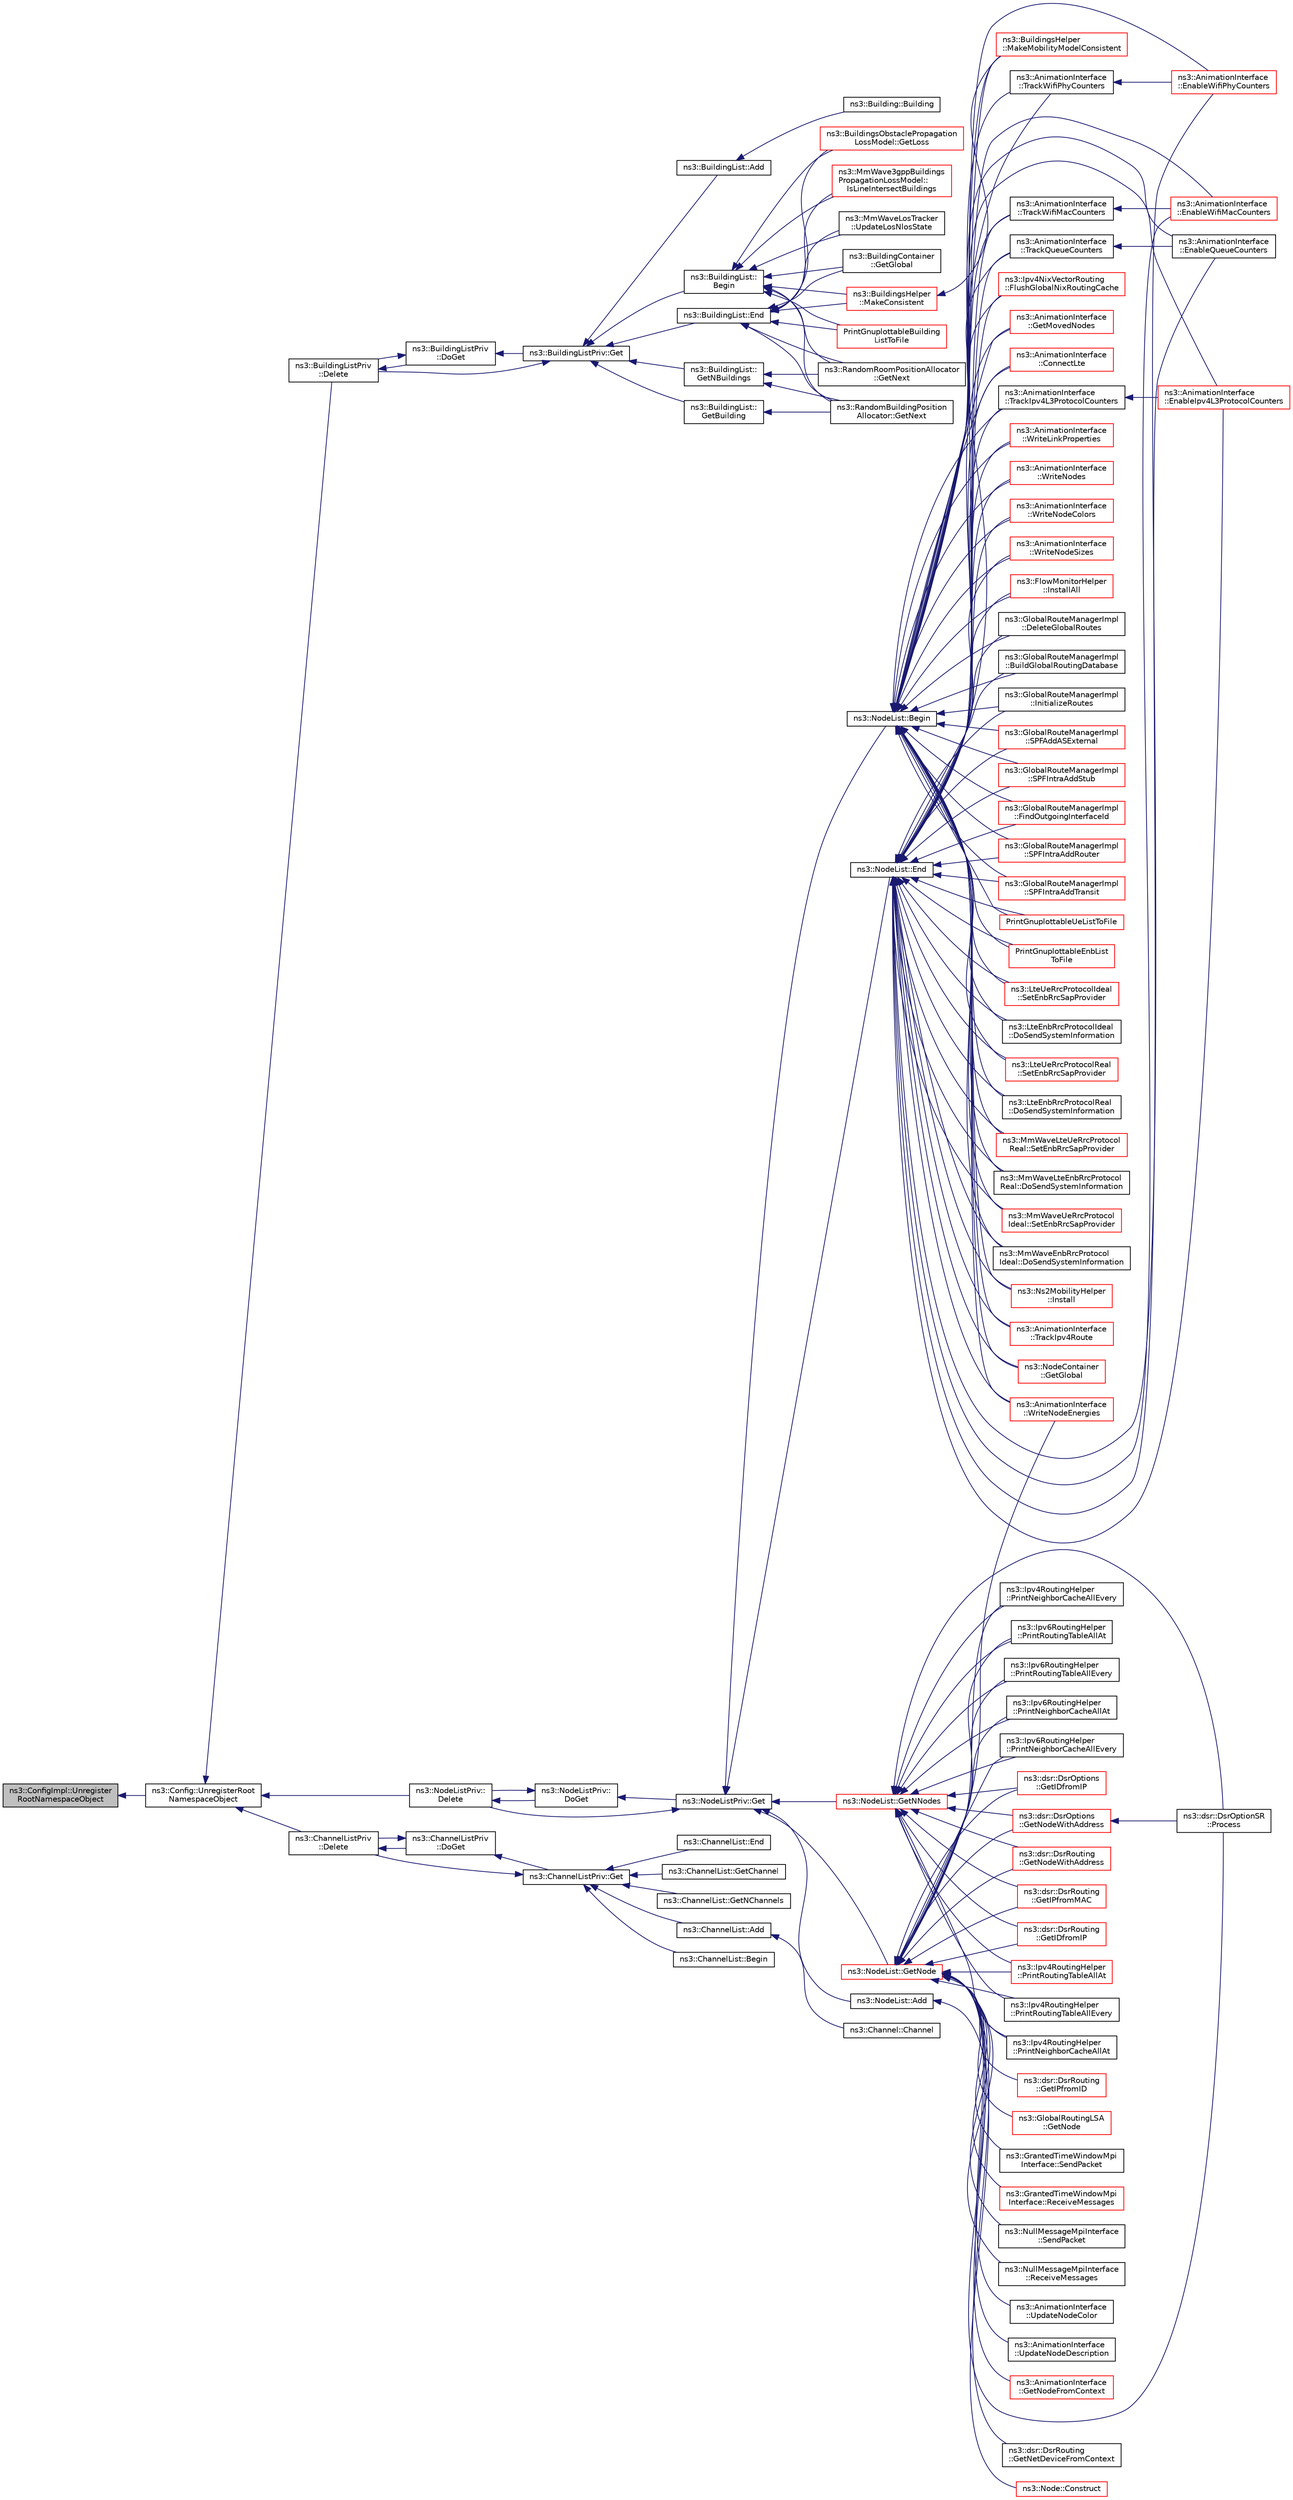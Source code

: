 digraph "ns3::ConfigImpl::UnregisterRootNamespaceObject"
{
  edge [fontname="Helvetica",fontsize="10",labelfontname="Helvetica",labelfontsize="10"];
  node [fontname="Helvetica",fontsize="10",shape=record];
  rankdir="LR";
  Node1 [label="ns3::ConfigImpl::Unregister\lRootNamespaceObject",height=0.2,width=0.4,color="black", fillcolor="grey75", style="filled", fontcolor="black"];
  Node1 -> Node2 [dir="back",color="midnightblue",fontsize="10",style="solid"];
  Node2 [label="ns3::Config::UnregisterRoot\lNamespaceObject",height=0.2,width=0.4,color="black", fillcolor="white", style="filled",URL="$d1/d44/group__config.html#gac04cd4b31e97845ee008d101218e66b1"];
  Node2 -> Node3 [dir="back",color="midnightblue",fontsize="10",style="solid"];
  Node3 [label="ns3::BuildingListPriv\l::Delete",height=0.2,width=0.4,color="black", fillcolor="white", style="filled",URL="$db/d61/classns3_1_1BuildingListPriv.html#a591d74fa815a289835c12998bd932dc9"];
  Node3 -> Node4 [dir="back",color="midnightblue",fontsize="10",style="solid"];
  Node4 [label="ns3::BuildingListPriv\l::DoGet",height=0.2,width=0.4,color="black", fillcolor="white", style="filled",URL="$db/d61/classns3_1_1BuildingListPriv.html#a2cccdb7a1c13f0afc0809e1ea2bcbfeb"];
  Node4 -> Node5 [dir="back",color="midnightblue",fontsize="10",style="solid"];
  Node5 [label="ns3::BuildingListPriv::Get",height=0.2,width=0.4,color="black", fillcolor="white", style="filled",URL="$db/d61/classns3_1_1BuildingListPriv.html#aab33058ff56f83a387161cd50839227d"];
  Node5 -> Node3 [dir="back",color="midnightblue",fontsize="10",style="solid"];
  Node5 -> Node6 [dir="back",color="midnightblue",fontsize="10",style="solid"];
  Node6 [label="ns3::BuildingList::Add",height=0.2,width=0.4,color="black", fillcolor="white", style="filled",URL="$d6/d28/classns3_1_1BuildingList.html#a742f48290b35f9979c8d4d3dc9717948"];
  Node6 -> Node7 [dir="back",color="midnightblue",fontsize="10",style="solid"];
  Node7 [label="ns3::Building::Building",height=0.2,width=0.4,color="black", fillcolor="white", style="filled",URL="$d3/d67/classns3_1_1Building.html#a084396234ba491e17b34896481101cd9"];
  Node5 -> Node8 [dir="back",color="midnightblue",fontsize="10",style="solid"];
  Node8 [label="ns3::BuildingList::\lBegin",height=0.2,width=0.4,color="black", fillcolor="white", style="filled",URL="$d6/d28/classns3_1_1BuildingList.html#adbb122872e11541e930f0a3afa70a479"];
  Node8 -> Node9 [dir="back",color="midnightblue",fontsize="10",style="solid"];
  Node9 [label="ns3::BuildingContainer\l::GetGlobal",height=0.2,width=0.4,color="black", fillcolor="white", style="filled",URL="$d9/d61/classns3_1_1BuildingContainer.html#aeb981db901ebe02e4924de538191f09c",tooltip="Create a BuildingContainer that contains a list of all buildings stored in the ns3::BuildingList. "];
  Node8 -> Node10 [dir="back",color="midnightblue",fontsize="10",style="solid"];
  Node10 [label="ns3::RandomBuildingPosition\lAllocator::GetNext",height=0.2,width=0.4,color="black", fillcolor="white", style="filled",URL="$de/d30/classns3_1_1RandomBuildingPositionAllocator.html#af69e84fdb3d52246f61228ab4b9ac391"];
  Node8 -> Node11 [dir="back",color="midnightblue",fontsize="10",style="solid"];
  Node11 [label="ns3::RandomRoomPositionAllocator\l::GetNext",height=0.2,width=0.4,color="black", fillcolor="white", style="filled",URL="$dd/d26/classns3_1_1RandomRoomPositionAllocator.html#a01f64780cc703025e55f1cc451e2441c"];
  Node8 -> Node12 [dir="back",color="midnightblue",fontsize="10",style="solid"];
  Node12 [label="ns3::BuildingsHelper\l::MakeConsistent",height=0.2,width=0.4,color="red", fillcolor="white", style="filled",URL="$d6/d04/classns3_1_1BuildingsHelper.html#a355b3ae0c0f772746e66fb712c0bc0b0"];
  Node12 -> Node13 [dir="back",color="midnightblue",fontsize="10",style="solid"];
  Node13 [label="ns3::BuildingsHelper\l::MakeMobilityModelConsistent",height=0.2,width=0.4,color="red", fillcolor="white", style="filled",URL="$d6/d04/classns3_1_1BuildingsHelper.html#a1ba0e6a41145c830b79105bef420b883"];
  Node8 -> Node14 [dir="back",color="midnightblue",fontsize="10",style="solid"];
  Node14 [label="PrintGnuplottableBuilding\lListToFile",height=0.2,width=0.4,color="red", fillcolor="white", style="filled",URL="$d5/d1b/mc-twoenbs_8cc.html#aa3ac76c624e240e8ea6e415ff2289b4b"];
  Node8 -> Node15 [dir="back",color="midnightblue",fontsize="10",style="solid"];
  Node15 [label="ns3::BuildingsObstaclePropagation\lLossModel::GetLoss",height=0.2,width=0.4,color="red", fillcolor="white", style="filled",URL="$db/d0d/classns3_1_1BuildingsObstaclePropagationLossModel.html#aeb4896558411b94c66c1070dd800b1e1"];
  Node8 -> Node16 [dir="back",color="midnightblue",fontsize="10",style="solid"];
  Node16 [label="ns3::MmWave3gppBuildings\lPropagationLossModel::\lIsLineIntersectBuildings",height=0.2,width=0.4,color="red", fillcolor="white", style="filled",URL="$d6/d89/classns3_1_1MmWave3gppBuildingsPropagationLossModel.html#a6bda988e9a066c968bb391ef158c7ed0"];
  Node8 -> Node17 [dir="back",color="midnightblue",fontsize="10",style="solid"];
  Node17 [label="ns3::MmWaveLosTracker\l::UpdateLosNlosState",height=0.2,width=0.4,color="black", fillcolor="white", style="filled",URL="$d6/d4e/classns3_1_1MmWaveLosTracker.html#ab7da930a74b9fbe3c972724bccd77616"];
  Node5 -> Node18 [dir="back",color="midnightblue",fontsize="10",style="solid"];
  Node18 [label="ns3::BuildingList::End",height=0.2,width=0.4,color="black", fillcolor="white", style="filled",URL="$d6/d28/classns3_1_1BuildingList.html#abc6b941dbb194efb9f00352cc6b3db65"];
  Node18 -> Node9 [dir="back",color="midnightblue",fontsize="10",style="solid"];
  Node18 -> Node10 [dir="back",color="midnightblue",fontsize="10",style="solid"];
  Node18 -> Node11 [dir="back",color="midnightblue",fontsize="10",style="solid"];
  Node18 -> Node12 [dir="back",color="midnightblue",fontsize="10",style="solid"];
  Node18 -> Node14 [dir="back",color="midnightblue",fontsize="10",style="solid"];
  Node18 -> Node15 [dir="back",color="midnightblue",fontsize="10",style="solid"];
  Node18 -> Node16 [dir="back",color="midnightblue",fontsize="10",style="solid"];
  Node18 -> Node17 [dir="back",color="midnightblue",fontsize="10",style="solid"];
  Node5 -> Node19 [dir="back",color="midnightblue",fontsize="10",style="solid"];
  Node19 [label="ns3::BuildingList::\lGetBuilding",height=0.2,width=0.4,color="black", fillcolor="white", style="filled",URL="$d6/d28/classns3_1_1BuildingList.html#a206588dcc04671d3607381622233d0e0"];
  Node19 -> Node10 [dir="back",color="midnightblue",fontsize="10",style="solid"];
  Node5 -> Node20 [dir="back",color="midnightblue",fontsize="10",style="solid"];
  Node20 [label="ns3::BuildingList::\lGetNBuildings",height=0.2,width=0.4,color="black", fillcolor="white", style="filled",URL="$d6/d28/classns3_1_1BuildingList.html#a80e3d43b64f35c4f98ecfcef9a5d9a9c"];
  Node20 -> Node10 [dir="back",color="midnightblue",fontsize="10",style="solid"];
  Node20 -> Node11 [dir="back",color="midnightblue",fontsize="10",style="solid"];
  Node4 -> Node3 [dir="back",color="midnightblue",fontsize="10",style="solid"];
  Node2 -> Node21 [dir="back",color="midnightblue",fontsize="10",style="solid"];
  Node21 [label="ns3::ChannelListPriv\l::Delete",height=0.2,width=0.4,color="black", fillcolor="white", style="filled",URL="$da/d17/classns3_1_1ChannelListPriv.html#abf75496312beaf8b6377298039ca4289",tooltip="Delete the channel list object. "];
  Node21 -> Node22 [dir="back",color="midnightblue",fontsize="10",style="solid"];
  Node22 [label="ns3::ChannelListPriv\l::DoGet",height=0.2,width=0.4,color="black", fillcolor="white", style="filled",URL="$da/d17/classns3_1_1ChannelListPriv.html#a6d9402b5e600c291fd63d5c03122406e",tooltip="Get the channel list object. "];
  Node22 -> Node23 [dir="back",color="midnightblue",fontsize="10",style="solid"];
  Node23 [label="ns3::ChannelListPriv::Get",height=0.2,width=0.4,color="black", fillcolor="white", style="filled",URL="$da/d17/classns3_1_1ChannelListPriv.html#a4b98fc1ca31ce32a8dee4cc5937d856a",tooltip="Get the channel list object. "];
  Node23 -> Node21 [dir="back",color="midnightblue",fontsize="10",style="solid"];
  Node23 -> Node24 [dir="back",color="midnightblue",fontsize="10",style="solid"];
  Node24 [label="ns3::ChannelList::Add",height=0.2,width=0.4,color="black", fillcolor="white", style="filled",URL="$d6/db4/classns3_1_1ChannelList.html#a30bd29e7ecc159bc3a615402726e72ed"];
  Node24 -> Node25 [dir="back",color="midnightblue",fontsize="10",style="solid"];
  Node25 [label="ns3::Channel::Channel",height=0.2,width=0.4,color="black", fillcolor="white", style="filled",URL="$d4/d67/classns3_1_1Channel.html#a52285184d570dde461e3a03529f96bdc"];
  Node23 -> Node26 [dir="back",color="midnightblue",fontsize="10",style="solid"];
  Node26 [label="ns3::ChannelList::Begin",height=0.2,width=0.4,color="black", fillcolor="white", style="filled",URL="$d6/db4/classns3_1_1ChannelList.html#a0fd6970028d46e4b7259763411f761b4"];
  Node23 -> Node27 [dir="back",color="midnightblue",fontsize="10",style="solid"];
  Node27 [label="ns3::ChannelList::End",height=0.2,width=0.4,color="black", fillcolor="white", style="filled",URL="$d6/db4/classns3_1_1ChannelList.html#a2d999ce2d7a01e5c1470c852630e3cee"];
  Node23 -> Node28 [dir="back",color="midnightblue",fontsize="10",style="solid"];
  Node28 [label="ns3::ChannelList::GetChannel",height=0.2,width=0.4,color="black", fillcolor="white", style="filled",URL="$d6/db4/classns3_1_1ChannelList.html#a1c66c473f6e9d2fd15d9b21c6ab6e371"];
  Node23 -> Node29 [dir="back",color="midnightblue",fontsize="10",style="solid"];
  Node29 [label="ns3::ChannelList::GetNChannels",height=0.2,width=0.4,color="black", fillcolor="white", style="filled",URL="$d6/db4/classns3_1_1ChannelList.html#aa37022f9f0ae5ca784f6fc43a6fdbc49"];
  Node22 -> Node21 [dir="back",color="midnightblue",fontsize="10",style="solid"];
  Node2 -> Node30 [dir="back",color="midnightblue",fontsize="10",style="solid"];
  Node30 [label="ns3::NodeListPriv::\lDelete",height=0.2,width=0.4,color="black", fillcolor="white", style="filled",URL="$d4/d49/classns3_1_1NodeListPriv.html#a74f1811844a3891e71d8d9adbe81c33e",tooltip="Delete the nodes list object. "];
  Node30 -> Node31 [dir="back",color="midnightblue",fontsize="10",style="solid"];
  Node31 [label="ns3::NodeListPriv::\lDoGet",height=0.2,width=0.4,color="black", fillcolor="white", style="filled",URL="$d4/d49/classns3_1_1NodeListPriv.html#a6f0222de939567a488905f1c6876c4ca",tooltip="Get the node list object. "];
  Node31 -> Node32 [dir="back",color="midnightblue",fontsize="10",style="solid"];
  Node32 [label="ns3::NodeListPriv::Get",height=0.2,width=0.4,color="black", fillcolor="white", style="filled",URL="$d4/d49/classns3_1_1NodeListPriv.html#a746ce1482b3c1cf31d5a50cd55cffa92",tooltip="Get the node list object. "];
  Node32 -> Node30 [dir="back",color="midnightblue",fontsize="10",style="solid"];
  Node32 -> Node33 [dir="back",color="midnightblue",fontsize="10",style="solid"];
  Node33 [label="ns3::NodeList::Add",height=0.2,width=0.4,color="black", fillcolor="white", style="filled",URL="$d0/dd8/classns3_1_1NodeList.html#a92f9b44065e4f643bf8071a30ccddff6"];
  Node33 -> Node34 [dir="back",color="midnightblue",fontsize="10",style="solid"];
  Node34 [label="ns3::Node::Construct",height=0.2,width=0.4,color="red", fillcolor="white", style="filled",URL="$dd/ded/classns3_1_1Node.html#a42d5825649aeb147d7e5e49067b4bcb7",tooltip="Finish node&#39;s construction by setting the correct node ID. "];
  Node32 -> Node35 [dir="back",color="midnightblue",fontsize="10",style="solid"];
  Node35 [label="ns3::NodeList::Begin",height=0.2,width=0.4,color="black", fillcolor="white", style="filled",URL="$d0/dd8/classns3_1_1NodeList.html#a93d2211831f5cb71d1dbb721e2721d7f"];
  Node35 -> Node13 [dir="back",color="midnightblue",fontsize="10",style="solid"];
  Node35 -> Node36 [dir="back",color="midnightblue",fontsize="10",style="solid"];
  Node36 [label="ns3::FlowMonitorHelper\l::InstallAll",height=0.2,width=0.4,color="red", fillcolor="white", style="filled",URL="$d5/d2d/classns3_1_1FlowMonitorHelper.html#a722b383a10c5a959576f3bfee8d4374f",tooltip="Enable flow monitoring on all nodes. "];
  Node35 -> Node37 [dir="back",color="midnightblue",fontsize="10",style="solid"];
  Node37 [label="ns3::GlobalRouteManagerImpl\l::DeleteGlobalRoutes",height=0.2,width=0.4,color="black", fillcolor="white", style="filled",URL="$d5/dab/classns3_1_1GlobalRouteManagerImpl.html#a74aa2a4b5dc2015b6424cb307fcc2d1a",tooltip="Delete all static routes on all nodes that have a GlobalRouterInterface. "];
  Node35 -> Node38 [dir="back",color="midnightblue",fontsize="10",style="solid"];
  Node38 [label="ns3::GlobalRouteManagerImpl\l::BuildGlobalRoutingDatabase",height=0.2,width=0.4,color="black", fillcolor="white", style="filled",URL="$d5/dab/classns3_1_1GlobalRouteManagerImpl.html#a4354ed5c5b4b26f9593991e9254a1370",tooltip="Build the routing database by gathering Link State Advertisements from each node exporting a GlobalRo..."];
  Node35 -> Node39 [dir="back",color="midnightblue",fontsize="10",style="solid"];
  Node39 [label="ns3::GlobalRouteManagerImpl\l::InitializeRoutes",height=0.2,width=0.4,color="black", fillcolor="white", style="filled",URL="$d5/dab/classns3_1_1GlobalRouteManagerImpl.html#a25f57b2c41927c1a3f0bbba596accb6b",tooltip="Compute routes using a Dijkstra SPF computation and populate per-node forwarding tables. "];
  Node35 -> Node40 [dir="back",color="midnightblue",fontsize="10",style="solid"];
  Node40 [label="ns3::GlobalRouteManagerImpl\l::SPFAddASExternal",height=0.2,width=0.4,color="red", fillcolor="white", style="filled",URL="$d5/dab/classns3_1_1GlobalRouteManagerImpl.html#a0ccd93a5b90948571d2b762d4219c65d",tooltip="Add an external route to the routing tables. "];
  Node35 -> Node41 [dir="back",color="midnightblue",fontsize="10",style="solid"];
  Node41 [label="ns3::GlobalRouteManagerImpl\l::SPFIntraAddStub",height=0.2,width=0.4,color="red", fillcolor="white", style="filled",URL="$d5/dab/classns3_1_1GlobalRouteManagerImpl.html#ac939f5c304a02470c566b99699db402c",tooltip="Add a stub to the routing tables. "];
  Node35 -> Node42 [dir="back",color="midnightblue",fontsize="10",style="solid"];
  Node42 [label="ns3::GlobalRouteManagerImpl\l::FindOutgoingInterfaceId",height=0.2,width=0.4,color="red", fillcolor="white", style="filled",URL="$d5/dab/classns3_1_1GlobalRouteManagerImpl.html#a55b3c7bf042d95de52cf56cc6699dc9a",tooltip="Return the interface number corresponding to a given IP address and mask. "];
  Node35 -> Node43 [dir="back",color="midnightblue",fontsize="10",style="solid"];
  Node43 [label="ns3::GlobalRouteManagerImpl\l::SPFIntraAddRouter",height=0.2,width=0.4,color="red", fillcolor="white", style="filled",URL="$d5/dab/classns3_1_1GlobalRouteManagerImpl.html#adc0725b441a01d02bc4db842771a36d5",tooltip="Add a host route to the routing tables. "];
  Node35 -> Node44 [dir="back",color="midnightblue",fontsize="10",style="solid"];
  Node44 [label="ns3::GlobalRouteManagerImpl\l::SPFIntraAddTransit",height=0.2,width=0.4,color="red", fillcolor="white", style="filled",URL="$d5/dab/classns3_1_1GlobalRouteManagerImpl.html#aaafd698f94e453e3fe41f08bd62867be",tooltip="Add a transit to the routing tables. "];
  Node35 -> Node45 [dir="back",color="midnightblue",fontsize="10",style="solid"];
  Node45 [label="PrintGnuplottableUeListToFile",height=0.2,width=0.4,color="red", fillcolor="white", style="filled",URL="$d9/d7b/lena-distributed-ffr_8cc.html#ad818a3dd4c090b8ecaba926e5272c409"];
  Node35 -> Node46 [dir="back",color="midnightblue",fontsize="10",style="solid"];
  Node46 [label="PrintGnuplottableEnbList\lToFile",height=0.2,width=0.4,color="red", fillcolor="white", style="filled",URL="$d9/d7b/lena-distributed-ffr_8cc.html#a7e3aa5272ba032faa7717e0f3ba2f73d"];
  Node35 -> Node47 [dir="back",color="midnightblue",fontsize="10",style="solid"];
  Node47 [label="ns3::LteUeRrcProtocolIdeal\l::SetEnbRrcSapProvider",height=0.2,width=0.4,color="red", fillcolor="white", style="filled",URL="$de/dc6/classns3_1_1LteUeRrcProtocolIdeal.html#a86373f892a016ce3ea48859450e5bdd9"];
  Node35 -> Node48 [dir="back",color="midnightblue",fontsize="10",style="solid"];
  Node48 [label="ns3::LteEnbRrcProtocolIdeal\l::DoSendSystemInformation",height=0.2,width=0.4,color="black", fillcolor="white", style="filled",URL="$d4/d63/classns3_1_1LteEnbRrcProtocolIdeal.html#ae0152051aabf49a2f42ba5c5a651a2a5"];
  Node35 -> Node49 [dir="back",color="midnightblue",fontsize="10",style="solid"];
  Node49 [label="ns3::LteUeRrcProtocolReal\l::SetEnbRrcSapProvider",height=0.2,width=0.4,color="red", fillcolor="white", style="filled",URL="$df/d48/classns3_1_1LteUeRrcProtocolReal.html#a332253a9f192cd34ed5e8840ce84e474"];
  Node35 -> Node50 [dir="back",color="midnightblue",fontsize="10",style="solid"];
  Node50 [label="ns3::LteEnbRrcProtocolReal\l::DoSendSystemInformation",height=0.2,width=0.4,color="black", fillcolor="white", style="filled",URL="$d0/d88/classns3_1_1LteEnbRrcProtocolReal.html#a7e03d04b3442cee4c3debfbb3f8b6e74"];
  Node35 -> Node51 [dir="back",color="midnightblue",fontsize="10",style="solid"];
  Node51 [label="ns3::MmWaveLteUeRrcProtocol\lReal::SetEnbRrcSapProvider",height=0.2,width=0.4,color="red", fillcolor="white", style="filled",URL="$df/d69/classns3_1_1MmWaveLteUeRrcProtocolReal.html#adbb0955b254fae63826a9f90c8dc2113"];
  Node35 -> Node52 [dir="back",color="midnightblue",fontsize="10",style="solid"];
  Node52 [label="ns3::MmWaveLteEnbRrcProtocol\lReal::DoSendSystemInformation",height=0.2,width=0.4,color="black", fillcolor="white", style="filled",URL="$dd/dda/classns3_1_1MmWaveLteEnbRrcProtocolReal.html#a9ab6593e094fbacc948e933c1ae5d20a"];
  Node35 -> Node53 [dir="back",color="midnightblue",fontsize="10",style="solid"];
  Node53 [label="ns3::MmWaveUeRrcProtocol\lIdeal::SetEnbRrcSapProvider",height=0.2,width=0.4,color="red", fillcolor="white", style="filled",URL="$d3/d0f/classns3_1_1MmWaveUeRrcProtocolIdeal.html#adff64b34a950c009747c19c5510700bf"];
  Node35 -> Node54 [dir="back",color="midnightblue",fontsize="10",style="solid"];
  Node54 [label="ns3::MmWaveEnbRrcProtocol\lIdeal::DoSendSystemInformation",height=0.2,width=0.4,color="black", fillcolor="white", style="filled",URL="$d1/d90/classns3_1_1MmWaveEnbRrcProtocolIdeal.html#ace31b251b4e6641dad8e995e2b38e3fe"];
  Node35 -> Node55 [dir="back",color="midnightblue",fontsize="10",style="solid"];
  Node55 [label="ns3::Ns2MobilityHelper\l::Install",height=0.2,width=0.4,color="red", fillcolor="white", style="filled",URL="$d1/d5b/classns3_1_1Ns2MobilityHelper.html#ae54f17492e3efd54ff7501566fc6e9cf"];
  Node35 -> Node56 [dir="back",color="midnightblue",fontsize="10",style="solid"];
  Node56 [label="ns3::AnimationInterface\l::EnableWifiPhyCounters",height=0.2,width=0.4,color="red", fillcolor="white", style="filled",URL="$d6/d1a/classns3_1_1AnimationInterface.html#a9e0e3d4c754d00f9f2030a35a664ee26",tooltip="Enable tracking of Wifi Phy Counters such as TxDrop, RxDrop. "];
  Node35 -> Node57 [dir="back",color="midnightblue",fontsize="10",style="solid"];
  Node57 [label="ns3::AnimationInterface\l::EnableWifiMacCounters",height=0.2,width=0.4,color="red", fillcolor="white", style="filled",URL="$d6/d1a/classns3_1_1AnimationInterface.html#aa3c65722df896f7ebd0543bbe8d8be4b",tooltip="Enable tracking of Wifi Mac Counters such as Tx, TxDrop, Rx, RxDrop. "];
  Node35 -> Node58 [dir="back",color="midnightblue",fontsize="10",style="solid"];
  Node58 [label="ns3::AnimationInterface\l::EnableQueueCounters",height=0.2,width=0.4,color="black", fillcolor="white", style="filled",URL="$d6/d1a/classns3_1_1AnimationInterface.html#ae521d5b7b73a3dbc990d8660a2f978a9",tooltip="Enable tracking of Queue Counters such as Enqueue, Dequeue, Queue Drops. "];
  Node35 -> Node59 [dir="back",color="midnightblue",fontsize="10",style="solid"];
  Node59 [label="ns3::AnimationInterface\l::EnableIpv4L3ProtocolCounters",height=0.2,width=0.4,color="red", fillcolor="white", style="filled",URL="$d6/d1a/classns3_1_1AnimationInterface.html#a4c348971ef3ec69828cf81ecb6dea2c4",tooltip="Enable tracking of Ipv4 L3 Protocol Counters such as Tx, Rx, Drop. "];
  Node35 -> Node60 [dir="back",color="midnightblue",fontsize="10",style="solid"];
  Node60 [label="ns3::AnimationInterface\l::GetMovedNodes",height=0.2,width=0.4,color="red", fillcolor="white", style="filled",URL="$d6/d1a/classns3_1_1AnimationInterface.html#a8300c09c59cb4030840a9b1dc683cdc3"];
  Node35 -> Node61 [dir="back",color="midnightblue",fontsize="10",style="solid"];
  Node61 [label="ns3::AnimationInterface\l::ConnectLte",height=0.2,width=0.4,color="red", fillcolor="white", style="filled",URL="$d6/d1a/classns3_1_1AnimationInterface.html#a921e35bb00b2d0032dde4147bd2a200e",tooltip="Connect LTE function. "];
  Node35 -> Node62 [dir="back",color="midnightblue",fontsize="10",style="solid"];
  Node62 [label="ns3::AnimationInterface\l::WriteLinkProperties",height=0.2,width=0.4,color="red", fillcolor="white", style="filled",URL="$d6/d1a/classns3_1_1AnimationInterface.html#a458296bfceb6bd8b53b4c9bf38b5fdc7",tooltip="Write link properties function. "];
  Node35 -> Node63 [dir="back",color="midnightblue",fontsize="10",style="solid"];
  Node63 [label="ns3::AnimationInterface\l::WriteNodes",height=0.2,width=0.4,color="red", fillcolor="white", style="filled",URL="$d6/d1a/classns3_1_1AnimationInterface.html#abf98081f1a5ff14401187b5e135aa6a9",tooltip="Write nodes function. "];
  Node35 -> Node64 [dir="back",color="midnightblue",fontsize="10",style="solid"];
  Node64 [label="ns3::AnimationInterface\l::WriteNodeColors",height=0.2,width=0.4,color="red", fillcolor="white", style="filled",URL="$d6/d1a/classns3_1_1AnimationInterface.html#ac5c5f326ca346e340a0a3e9ec50d94ee",tooltip="Write node colors function. "];
  Node35 -> Node65 [dir="back",color="midnightblue",fontsize="10",style="solid"];
  Node65 [label="ns3::AnimationInterface\l::WriteNodeSizes",height=0.2,width=0.4,color="red", fillcolor="white", style="filled",URL="$d6/d1a/classns3_1_1AnimationInterface.html#a085198bcb57441ab8d46790e5dccf2e3",tooltip="Write node sizes function. "];
  Node35 -> Node66 [dir="back",color="midnightblue",fontsize="10",style="solid"];
  Node66 [label="ns3::AnimationInterface\l::WriteNodeEnergies",height=0.2,width=0.4,color="red", fillcolor="white", style="filled",URL="$d6/d1a/classns3_1_1AnimationInterface.html#a8a7475d05d49943291911223cc4d4276",tooltip="Write node energies function. "];
  Node35 -> Node67 [dir="back",color="midnightblue",fontsize="10",style="solid"];
  Node67 [label="ns3::AnimationInterface\l::TrackQueueCounters",height=0.2,width=0.4,color="black", fillcolor="white", style="filled",URL="$d6/d1a/classns3_1_1AnimationInterface.html#a0a01b75b4ad3aa055bf877a4c0cf8262",tooltip="Track queue counters function. "];
  Node67 -> Node58 [dir="back",color="midnightblue",fontsize="10",style="solid"];
  Node35 -> Node68 [dir="back",color="midnightblue",fontsize="10",style="solid"];
  Node68 [label="ns3::AnimationInterface\l::TrackWifiMacCounters",height=0.2,width=0.4,color="black", fillcolor="white", style="filled",URL="$d6/d1a/classns3_1_1AnimationInterface.html#ad9f148d5ae0c5e95fdafe3f853f7d585",tooltip="Track wifi MAC counters function. "];
  Node68 -> Node57 [dir="back",color="midnightblue",fontsize="10",style="solid"];
  Node35 -> Node69 [dir="back",color="midnightblue",fontsize="10",style="solid"];
  Node69 [label="ns3::AnimationInterface\l::TrackWifiPhyCounters",height=0.2,width=0.4,color="black", fillcolor="white", style="filled",URL="$d6/d1a/classns3_1_1AnimationInterface.html#a5305dd33917a4c394b1c44ab5ae41bc9",tooltip="Track wifi phy counters function. "];
  Node69 -> Node56 [dir="back",color="midnightblue",fontsize="10",style="solid"];
  Node35 -> Node70 [dir="back",color="midnightblue",fontsize="10",style="solid"];
  Node70 [label="ns3::AnimationInterface\l::TrackIpv4L3ProtocolCounters",height=0.2,width=0.4,color="black", fillcolor="white", style="filled",URL="$d6/d1a/classns3_1_1AnimationInterface.html#aec7103d50811eae3919df131fa2afab2",tooltip="Track IPv4 L3 protocol counters function. "];
  Node70 -> Node59 [dir="back",color="midnightblue",fontsize="10",style="solid"];
  Node35 -> Node71 [dir="back",color="midnightblue",fontsize="10",style="solid"];
  Node71 [label="ns3::AnimationInterface\l::TrackIpv4Route",height=0.2,width=0.4,color="red", fillcolor="white", style="filled",URL="$d6/d1a/classns3_1_1AnimationInterface.html#a9af10e9e963b8bcd3eae43d63025dac0",tooltip="Track IPv4 router function. "];
  Node35 -> Node72 [dir="back",color="midnightblue",fontsize="10",style="solid"];
  Node72 [label="ns3::NodeContainer\l::GetGlobal",height=0.2,width=0.4,color="red", fillcolor="white", style="filled",URL="$df/d97/classns3_1_1NodeContainer.html#a687e8f9ceb74d0ce3b06591c9f44c9ed",tooltip="Create a NodeContainer that contains a list of all nodes created through NodeContainer::Create() and ..."];
  Node35 -> Node73 [dir="back",color="midnightblue",fontsize="10",style="solid"];
  Node73 [label="ns3::Ipv4NixVectorRouting\l::FlushGlobalNixRoutingCache",height=0.2,width=0.4,color="red", fillcolor="white", style="filled",URL="$dd/db8/classns3_1_1Ipv4NixVectorRouting.html#acbd7460ba116c4b5ff830fb1d60a13ea",tooltip="Called when run-time link topology change occurs which iterates through the node list and flushes any..."];
  Node32 -> Node74 [dir="back",color="midnightblue",fontsize="10",style="solid"];
  Node74 [label="ns3::NodeList::End",height=0.2,width=0.4,color="black", fillcolor="white", style="filled",URL="$d0/dd8/classns3_1_1NodeList.html#a027a558c16e6078e25c7ffc67becb559"];
  Node74 -> Node13 [dir="back",color="midnightblue",fontsize="10",style="solid"];
  Node74 -> Node36 [dir="back",color="midnightblue",fontsize="10",style="solid"];
  Node74 -> Node37 [dir="back",color="midnightblue",fontsize="10",style="solid"];
  Node74 -> Node38 [dir="back",color="midnightblue",fontsize="10",style="solid"];
  Node74 -> Node39 [dir="back",color="midnightblue",fontsize="10",style="solid"];
  Node74 -> Node40 [dir="back",color="midnightblue",fontsize="10",style="solid"];
  Node74 -> Node41 [dir="back",color="midnightblue",fontsize="10",style="solid"];
  Node74 -> Node42 [dir="back",color="midnightblue",fontsize="10",style="solid"];
  Node74 -> Node43 [dir="back",color="midnightblue",fontsize="10",style="solid"];
  Node74 -> Node44 [dir="back",color="midnightblue",fontsize="10",style="solid"];
  Node74 -> Node45 [dir="back",color="midnightblue",fontsize="10",style="solid"];
  Node74 -> Node46 [dir="back",color="midnightblue",fontsize="10",style="solid"];
  Node74 -> Node47 [dir="back",color="midnightblue",fontsize="10",style="solid"];
  Node74 -> Node48 [dir="back",color="midnightblue",fontsize="10",style="solid"];
  Node74 -> Node49 [dir="back",color="midnightblue",fontsize="10",style="solid"];
  Node74 -> Node50 [dir="back",color="midnightblue",fontsize="10",style="solid"];
  Node74 -> Node51 [dir="back",color="midnightblue",fontsize="10",style="solid"];
  Node74 -> Node52 [dir="back",color="midnightblue",fontsize="10",style="solid"];
  Node74 -> Node53 [dir="back",color="midnightblue",fontsize="10",style="solid"];
  Node74 -> Node54 [dir="back",color="midnightblue",fontsize="10",style="solid"];
  Node74 -> Node55 [dir="back",color="midnightblue",fontsize="10",style="solid"];
  Node74 -> Node56 [dir="back",color="midnightblue",fontsize="10",style="solid"];
  Node74 -> Node57 [dir="back",color="midnightblue",fontsize="10",style="solid"];
  Node74 -> Node58 [dir="back",color="midnightblue",fontsize="10",style="solid"];
  Node74 -> Node59 [dir="back",color="midnightblue",fontsize="10",style="solid"];
  Node74 -> Node60 [dir="back",color="midnightblue",fontsize="10",style="solid"];
  Node74 -> Node61 [dir="back",color="midnightblue",fontsize="10",style="solid"];
  Node74 -> Node62 [dir="back",color="midnightblue",fontsize="10",style="solid"];
  Node74 -> Node63 [dir="back",color="midnightblue",fontsize="10",style="solid"];
  Node74 -> Node64 [dir="back",color="midnightblue",fontsize="10",style="solid"];
  Node74 -> Node65 [dir="back",color="midnightblue",fontsize="10",style="solid"];
  Node74 -> Node66 [dir="back",color="midnightblue",fontsize="10",style="solid"];
  Node74 -> Node67 [dir="back",color="midnightblue",fontsize="10",style="solid"];
  Node74 -> Node68 [dir="back",color="midnightblue",fontsize="10",style="solid"];
  Node74 -> Node69 [dir="back",color="midnightblue",fontsize="10",style="solid"];
  Node74 -> Node70 [dir="back",color="midnightblue",fontsize="10",style="solid"];
  Node74 -> Node71 [dir="back",color="midnightblue",fontsize="10",style="solid"];
  Node74 -> Node72 [dir="back",color="midnightblue",fontsize="10",style="solid"];
  Node74 -> Node73 [dir="back",color="midnightblue",fontsize="10",style="solid"];
  Node32 -> Node75 [dir="back",color="midnightblue",fontsize="10",style="solid"];
  Node75 [label="ns3::NodeList::GetNode",height=0.2,width=0.4,color="red", fillcolor="white", style="filled",URL="$d0/dd8/classns3_1_1NodeList.html#a80ac09977d48d29db5c704ac8483cf6c"];
  Node75 -> Node76 [dir="back",color="midnightblue",fontsize="10",style="solid"];
  Node76 [label="ns3::dsr::DsrOptions\l::GetIDfromIP",height=0.2,width=0.4,color="red", fillcolor="white", style="filled",URL="$d7/d7e/classns3_1_1dsr_1_1DsrOptions.html#a7e53a9a0421c607e17866e7dd0dd5440",tooltip="Get the node id with Ipv4Address. "];
  Node75 -> Node77 [dir="back",color="midnightblue",fontsize="10",style="solid"];
  Node77 [label="ns3::dsr::DsrOptions\l::GetNodeWithAddress",height=0.2,width=0.4,color="red", fillcolor="white", style="filled",URL="$d7/d7e/classns3_1_1dsr_1_1DsrOptions.html#a1a91f820f3d754a477a54bad547ca659",tooltip="Get the node object with Ipv4Address. "];
  Node77 -> Node78 [dir="back",color="midnightblue",fontsize="10",style="solid"];
  Node78 [label="ns3::dsr::DsrOptionSR\l::Process",height=0.2,width=0.4,color="black", fillcolor="white", style="filled",URL="$d8/d06/classns3_1_1dsr_1_1DsrOptionSR.html#a3136e1503dc9a7cb1f8294d929c4e349",tooltip="Process method. "];
  Node75 -> Node78 [dir="back",color="midnightblue",fontsize="10",style="solid"];
  Node75 -> Node79 [dir="back",color="midnightblue",fontsize="10",style="solid"];
  Node79 [label="ns3::dsr::DsrRouting\l::GetNetDeviceFromContext",height=0.2,width=0.4,color="black", fillcolor="white", style="filled",URL="$df/d32/classns3_1_1dsr_1_1DsrRouting.html#a5160f9f3016a0ee25fd5d52be1e4d51e",tooltip="Get the netdevice from the context. "];
  Node75 -> Node80 [dir="back",color="midnightblue",fontsize="10",style="solid"];
  Node80 [label="ns3::dsr::DsrRouting\l::GetNodeWithAddress",height=0.2,width=0.4,color="red", fillcolor="white", style="filled",URL="$df/d32/classns3_1_1dsr_1_1DsrRouting.html#aa301f5bb9481fe5392297015328e6332",tooltip="Get the node with give ip address. "];
  Node75 -> Node81 [dir="back",color="midnightblue",fontsize="10",style="solid"];
  Node81 [label="ns3::dsr::DsrRouting\l::GetIPfromMAC",height=0.2,width=0.4,color="red", fillcolor="white", style="filled",URL="$df/d32/classns3_1_1dsr_1_1DsrRouting.html#a5914e79eec0e5e33be08f55321e8aaea",tooltip="Get the Ip address from mac address. "];
  Node75 -> Node82 [dir="back",color="midnightblue",fontsize="10",style="solid"];
  Node82 [label="ns3::dsr::DsrRouting\l::GetIDfromIP",height=0.2,width=0.4,color="red", fillcolor="white", style="filled",URL="$df/d32/classns3_1_1dsr_1_1DsrRouting.html#a4593e50d5f36e9b9b013fe0422067c44",tooltip="Get the node id from ip address. "];
  Node75 -> Node83 [dir="back",color="midnightblue",fontsize="10",style="solid"];
  Node83 [label="ns3::dsr::DsrRouting\l::GetIPfromID",height=0.2,width=0.4,color="red", fillcolor="white", style="filled",URL="$df/d32/classns3_1_1dsr_1_1DsrRouting.html#abaf6e655b3bf50d3002c3739409d23a6",tooltip="Get the ip address from id. "];
  Node75 -> Node84 [dir="back",color="midnightblue",fontsize="10",style="solid"];
  Node84 [label="ns3::Ipv4RoutingHelper\l::PrintRoutingTableAllAt",height=0.2,width=0.4,color="red", fillcolor="white", style="filled",URL="$df/d4e/classns3_1_1Ipv4RoutingHelper.html#a10d8ba23eca330de968fdfbca2730ec3",tooltip="prints the routing tables of all nodes at a particular time. "];
  Node75 -> Node85 [dir="back",color="midnightblue",fontsize="10",style="solid"];
  Node85 [label="ns3::Ipv4RoutingHelper\l::PrintRoutingTableAllEvery",height=0.2,width=0.4,color="black", fillcolor="white", style="filled",URL="$df/d4e/classns3_1_1Ipv4RoutingHelper.html#ae82209b94194b58afed38b80e92ed202",tooltip="prints the routing tables of all nodes at regular intervals specified by user. "];
  Node75 -> Node86 [dir="back",color="midnightblue",fontsize="10",style="solid"];
  Node86 [label="ns3::Ipv4RoutingHelper\l::PrintNeighborCacheAllAt",height=0.2,width=0.4,color="black", fillcolor="white", style="filled",URL="$df/d4e/classns3_1_1Ipv4RoutingHelper.html#ab74b74f056874f2058c1a1b2e0573049",tooltip="prints the neighbor cache of all nodes at a particular time. "];
  Node75 -> Node87 [dir="back",color="midnightblue",fontsize="10",style="solid"];
  Node87 [label="ns3::Ipv4RoutingHelper\l::PrintNeighborCacheAllEvery",height=0.2,width=0.4,color="black", fillcolor="white", style="filled",URL="$df/d4e/classns3_1_1Ipv4RoutingHelper.html#ab9a6ef81b586a23f92fc1595c52661de",tooltip="prints the neighbor cache of all nodes at regular intervals specified by user. "];
  Node75 -> Node88 [dir="back",color="midnightblue",fontsize="10",style="solid"];
  Node88 [label="ns3::Ipv6RoutingHelper\l::PrintRoutingTableAllAt",height=0.2,width=0.4,color="black", fillcolor="white", style="filled",URL="$d1/d7a/classns3_1_1Ipv6RoutingHelper.html#a02468528d712df0b6358c6d7bc56b23b",tooltip="prints the routing tables of all nodes at a particular time. "];
  Node75 -> Node89 [dir="back",color="midnightblue",fontsize="10",style="solid"];
  Node89 [label="ns3::Ipv6RoutingHelper\l::PrintRoutingTableAllEvery",height=0.2,width=0.4,color="black", fillcolor="white", style="filled",URL="$d1/d7a/classns3_1_1Ipv6RoutingHelper.html#a716a9e0881c5c0d1f8f3c728556a4473",tooltip="prints the routing tables of all nodes at regular intervals specified by user. "];
  Node75 -> Node90 [dir="back",color="midnightblue",fontsize="10",style="solid"];
  Node90 [label="ns3::Ipv6RoutingHelper\l::PrintNeighborCacheAllAt",height=0.2,width=0.4,color="black", fillcolor="white", style="filled",URL="$d1/d7a/classns3_1_1Ipv6RoutingHelper.html#a3fb619b1828a73f8c4a77ba1a64c6417",tooltip="prints the neighbor cache of all nodes at a particular time. "];
  Node75 -> Node91 [dir="back",color="midnightblue",fontsize="10",style="solid"];
  Node91 [label="ns3::Ipv6RoutingHelper\l::PrintNeighborCacheAllEvery",height=0.2,width=0.4,color="black", fillcolor="white", style="filled",URL="$d1/d7a/classns3_1_1Ipv6RoutingHelper.html#a623d584ad005d7b9f5c6d43b34007243",tooltip="prints the neighbor cache of all nodes at regular intervals specified by user. "];
  Node75 -> Node92 [dir="back",color="midnightblue",fontsize="10",style="solid"];
  Node92 [label="ns3::GlobalRoutingLSA\l::GetNode",height=0.2,width=0.4,color="red", fillcolor="white", style="filled",URL="$dc/dd1/classns3_1_1GlobalRoutingLSA.html#abcca1c85e5cd06ee417fd1ab264b93ba",tooltip="Get the Node pointer of the node that originated this LSA. "];
  Node75 -> Node93 [dir="back",color="midnightblue",fontsize="10",style="solid"];
  Node93 [label="ns3::GrantedTimeWindowMpi\lInterface::SendPacket",height=0.2,width=0.4,color="black", fillcolor="white", style="filled",URL="$da/db3/classns3_1_1GrantedTimeWindowMpiInterface.html#ac3b6bb4ae10c6e49001d664871b201c6"];
  Node75 -> Node94 [dir="back",color="midnightblue",fontsize="10",style="solid"];
  Node94 [label="ns3::GrantedTimeWindowMpi\lInterface::ReceiveMessages",height=0.2,width=0.4,color="red", fillcolor="white", style="filled",URL="$da/db3/classns3_1_1GrantedTimeWindowMpiInterface.html#a25a6699dcab1ab2e348e0b5a2c90aa42"];
  Node75 -> Node95 [dir="back",color="midnightblue",fontsize="10",style="solid"];
  Node95 [label="ns3::NullMessageMpiInterface\l::SendPacket",height=0.2,width=0.4,color="black", fillcolor="white", style="filled",URL="$d0/d9f/classns3_1_1NullMessageMpiInterface.html#a5bef503661f681b69f0c69abda3ed25a"];
  Node75 -> Node96 [dir="back",color="midnightblue",fontsize="10",style="solid"];
  Node96 [label="ns3::NullMessageMpiInterface\l::ReceiveMessages",height=0.2,width=0.4,color="black", fillcolor="white", style="filled",URL="$d0/d9f/classns3_1_1NullMessageMpiInterface.html#a9ca96f3f6dc2df5f955505c441499430"];
  Node75 -> Node97 [dir="back",color="midnightblue",fontsize="10",style="solid"];
  Node97 [label="ns3::AnimationInterface\l::UpdateNodeColor",height=0.2,width=0.4,color="black", fillcolor="white", style="filled",URL="$d6/d1a/classns3_1_1AnimationInterface.html#a75ea0f6144a851e84dc698456ffbc945",tooltip="Helper function to update the node color. "];
  Node75 -> Node98 [dir="back",color="midnightblue",fontsize="10",style="solid"];
  Node98 [label="ns3::AnimationInterface\l::UpdateNodeDescription",height=0.2,width=0.4,color="black", fillcolor="white", style="filled",URL="$d6/d1a/classns3_1_1AnimationInterface.html#a093c37cd9802c236d441bcefba436a71",tooltip="Helper function to update the description for a given node. "];
  Node75 -> Node99 [dir="back",color="midnightblue",fontsize="10",style="solid"];
  Node99 [label="ns3::AnimationInterface\l::GetNodeFromContext",height=0.2,width=0.4,color="red", fillcolor="white", style="filled",URL="$d6/d1a/classns3_1_1AnimationInterface.html#a973c171db7344f875cb8e8ac6667688b"];
  Node75 -> Node66 [dir="back",color="midnightblue",fontsize="10",style="solid"];
  Node32 -> Node100 [dir="back",color="midnightblue",fontsize="10",style="solid"];
  Node100 [label="ns3::NodeList::GetNNodes",height=0.2,width=0.4,color="red", fillcolor="white", style="filled",URL="$d0/dd8/classns3_1_1NodeList.html#a1d110b1670005895dd5812baab13682a"];
  Node100 -> Node76 [dir="back",color="midnightblue",fontsize="10",style="solid"];
  Node100 -> Node77 [dir="back",color="midnightblue",fontsize="10",style="solid"];
  Node100 -> Node78 [dir="back",color="midnightblue",fontsize="10",style="solid"];
  Node100 -> Node80 [dir="back",color="midnightblue",fontsize="10",style="solid"];
  Node100 -> Node81 [dir="back",color="midnightblue",fontsize="10",style="solid"];
  Node100 -> Node82 [dir="back",color="midnightblue",fontsize="10",style="solid"];
  Node100 -> Node84 [dir="back",color="midnightblue",fontsize="10",style="solid"];
  Node100 -> Node85 [dir="back",color="midnightblue",fontsize="10",style="solid"];
  Node100 -> Node86 [dir="back",color="midnightblue",fontsize="10",style="solid"];
  Node100 -> Node87 [dir="back",color="midnightblue",fontsize="10",style="solid"];
  Node100 -> Node88 [dir="back",color="midnightblue",fontsize="10",style="solid"];
  Node100 -> Node89 [dir="back",color="midnightblue",fontsize="10",style="solid"];
  Node100 -> Node90 [dir="back",color="midnightblue",fontsize="10",style="solid"];
  Node100 -> Node91 [dir="back",color="midnightblue",fontsize="10",style="solid"];
  Node31 -> Node30 [dir="back",color="midnightblue",fontsize="10",style="solid"];
}
